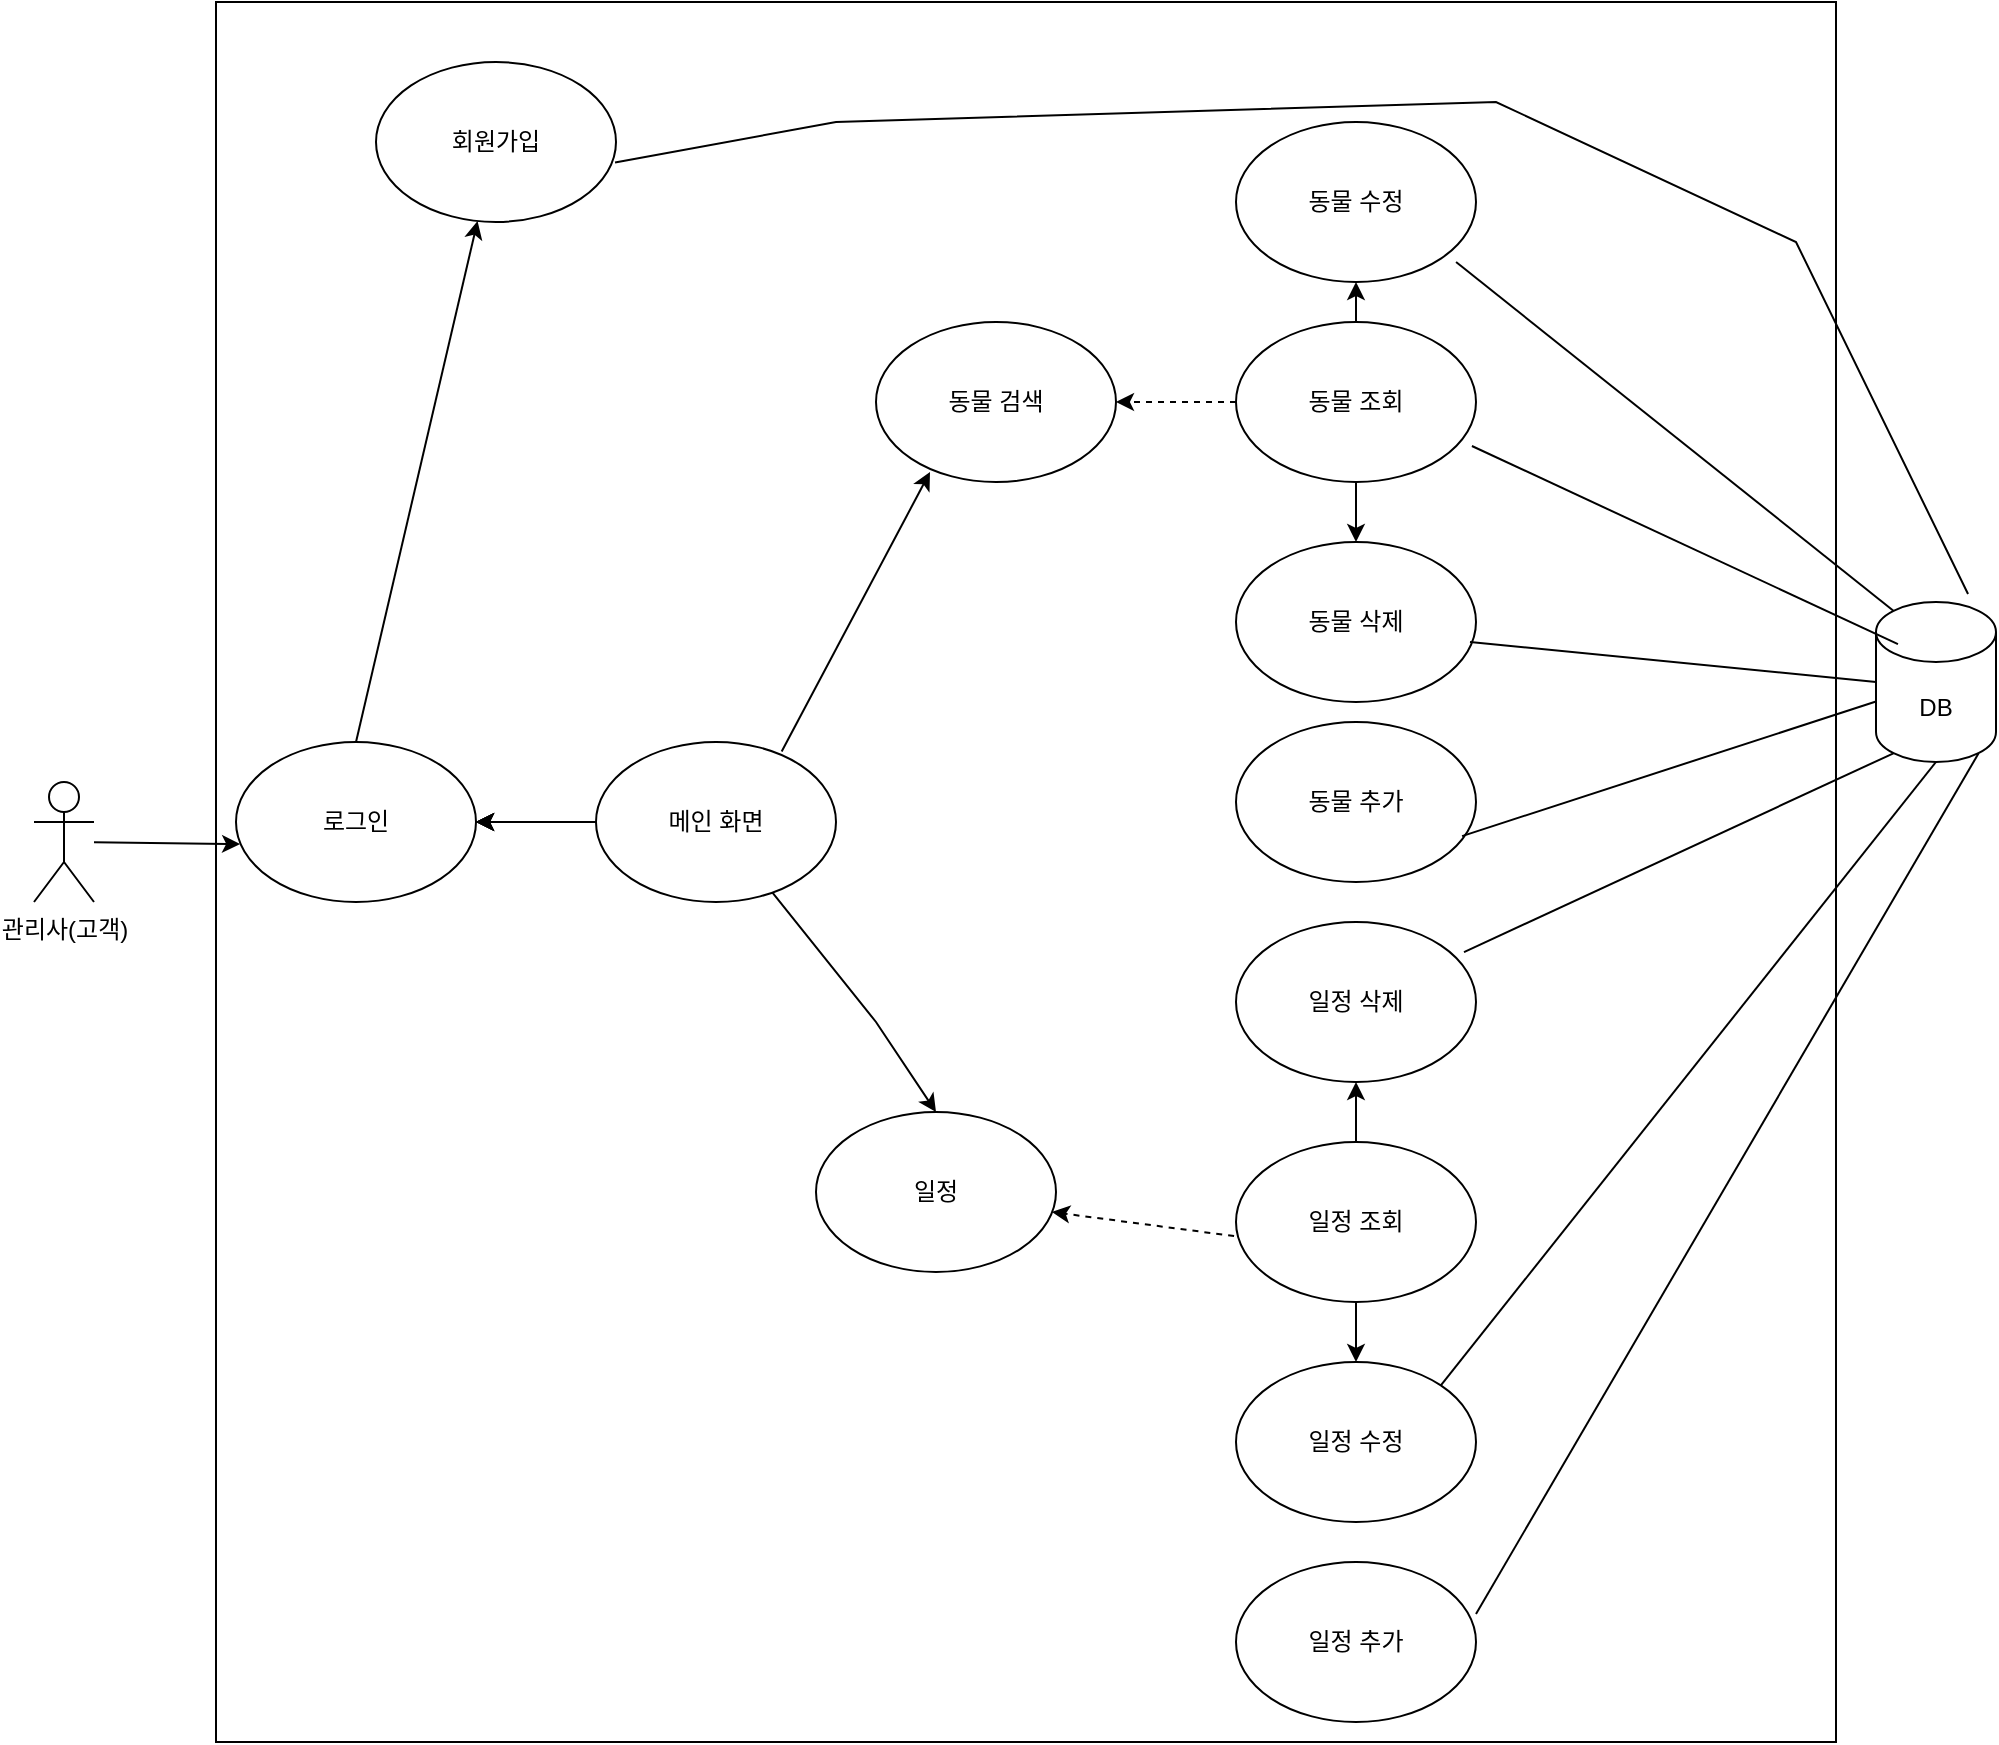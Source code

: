<mxfile version="21.5.2" type="github">
  <diagram name="페이지-1" id="3Yxz9XbYyut2fMerR067">
    <mxGraphModel dx="1687" dy="1078" grid="1" gridSize="10" guides="1" tooltips="1" connect="1" arrows="1" fold="1" page="1" pageScale="1" pageWidth="827" pageHeight="1169" math="0" shadow="0">
      <root>
        <mxCell id="0" />
        <mxCell id="1" parent="0" />
        <mxCell id="WbnAJhemSLz9NUUlBfmg-1" value="관리사(고객)" style="shape=umlActor;verticalLabelPosition=bottom;verticalAlign=top;html=1;outlineConnect=0;" parent="1" vertex="1">
          <mxGeometry x="59" y="420" width="30" height="60" as="geometry" />
        </mxCell>
        <mxCell id="WbnAJhemSLz9NUUlBfmg-2" value="회원가입" style="ellipse;whiteSpace=wrap;html=1;" parent="1" vertex="1">
          <mxGeometry x="230" y="60" width="120" height="80" as="geometry" />
        </mxCell>
        <mxCell id="WbnAJhemSLz9NUUlBfmg-3" value="로그인" style="ellipse;whiteSpace=wrap;html=1;" parent="1" vertex="1">
          <mxGeometry x="160" y="400" width="120" height="80" as="geometry" />
        </mxCell>
        <mxCell id="WbnAJhemSLz9NUUlBfmg-17" value="" style="edgeStyle=orthogonalEdgeStyle;rounded=0;orthogonalLoop=1;jettySize=auto;html=1;" parent="1" source="WbnAJhemSLz9NUUlBfmg-4" target="WbnAJhemSLz9NUUlBfmg-3" edge="1">
          <mxGeometry relative="1" as="geometry" />
        </mxCell>
        <mxCell id="Ro1R8XfLLDq5xu-r5UoW-8" value="" style="edgeStyle=orthogonalEdgeStyle;rounded=0;orthogonalLoop=1;jettySize=auto;html=1;" parent="1" source="WbnAJhemSLz9NUUlBfmg-4" target="WbnAJhemSLz9NUUlBfmg-3" edge="1">
          <mxGeometry relative="1" as="geometry" />
        </mxCell>
        <mxCell id="Ro1R8XfLLDq5xu-r5UoW-9" value="" style="edgeStyle=orthogonalEdgeStyle;rounded=0;orthogonalLoop=1;jettySize=auto;html=1;" parent="1" source="WbnAJhemSLz9NUUlBfmg-4" target="WbnAJhemSLz9NUUlBfmg-3" edge="1">
          <mxGeometry relative="1" as="geometry" />
        </mxCell>
        <mxCell id="Ro1R8XfLLDq5xu-r5UoW-10" value="" style="edgeStyle=orthogonalEdgeStyle;rounded=0;orthogonalLoop=1;jettySize=auto;html=1;" parent="1" source="WbnAJhemSLz9NUUlBfmg-4" target="WbnAJhemSLz9NUUlBfmg-3" edge="1">
          <mxGeometry relative="1" as="geometry" />
        </mxCell>
        <mxCell id="WbnAJhemSLz9NUUlBfmg-4" value="메인 화면" style="ellipse;whiteSpace=wrap;html=1;" parent="1" vertex="1">
          <mxGeometry x="340" y="400" width="120" height="80" as="geometry" />
        </mxCell>
        <mxCell id="WbnAJhemSLz9NUUlBfmg-5" value="동물 검색" style="ellipse;whiteSpace=wrap;html=1;" parent="1" vertex="1">
          <mxGeometry x="480" y="190" width="120" height="80" as="geometry" />
        </mxCell>
        <mxCell id="WbnAJhemSLz9NUUlBfmg-6" value="일정" style="ellipse;whiteSpace=wrap;html=1;" parent="1" vertex="1">
          <mxGeometry x="450" y="585" width="120" height="80" as="geometry" />
        </mxCell>
        <mxCell id="WbnAJhemSLz9NUUlBfmg-7" value="동물 추가" style="ellipse;whiteSpace=wrap;html=1;" parent="1" vertex="1">
          <mxGeometry x="660" y="390" width="120" height="80" as="geometry" />
        </mxCell>
        <mxCell id="WbnAJhemSLz9NUUlBfmg-8" value="동물 수정" style="ellipse;whiteSpace=wrap;html=1;" parent="1" vertex="1">
          <mxGeometry x="660" y="90" width="120" height="80" as="geometry" />
        </mxCell>
        <mxCell id="WbnAJhemSLz9NUUlBfmg-9" value="동물 삭제" style="ellipse;whiteSpace=wrap;html=1;" parent="1" vertex="1">
          <mxGeometry x="660" y="300" width="120" height="80" as="geometry" />
        </mxCell>
        <mxCell id="WbnAJhemSLz9NUUlBfmg-10" value="일정 삭제" style="ellipse;whiteSpace=wrap;html=1;" parent="1" vertex="1">
          <mxGeometry x="660" y="490" width="120" height="80" as="geometry" />
        </mxCell>
        <mxCell id="WbnAJhemSLz9NUUlBfmg-11" value="" style="endArrow=classic;html=1;rounded=0;entryX=0.017;entryY=0.638;entryDx=0;entryDy=0;entryPerimeter=0;" parent="1" source="WbnAJhemSLz9NUUlBfmg-1" target="WbnAJhemSLz9NUUlBfmg-3" edge="1">
          <mxGeometry width="50" height="50" relative="1" as="geometry">
            <mxPoint x="390" y="490" as="sourcePoint" />
            <mxPoint x="480" y="490" as="targetPoint" />
          </mxGeometry>
        </mxCell>
        <mxCell id="WbnAJhemSLz9NUUlBfmg-16" value="" style="endArrow=classic;html=1;rounded=0;exitX=0.5;exitY=0;exitDx=0;exitDy=0;" parent="1" source="WbnAJhemSLz9NUUlBfmg-3" target="WbnAJhemSLz9NUUlBfmg-2" edge="1">
          <mxGeometry width="50" height="50" relative="1" as="geometry">
            <mxPoint x="390" y="490" as="sourcePoint" />
            <mxPoint x="440" y="440" as="targetPoint" />
          </mxGeometry>
        </mxCell>
        <mxCell id="WbnAJhemSLz9NUUlBfmg-18" value="" style="endArrow=classic;html=1;rounded=0;entryX=0.5;entryY=0;entryDx=0;entryDy=0;" parent="1" source="WbnAJhemSLz9NUUlBfmg-4" target="WbnAJhemSLz9NUUlBfmg-6" edge="1">
          <mxGeometry width="50" height="50" relative="1" as="geometry">
            <mxPoint x="470" y="450" as="sourcePoint" />
            <mxPoint x="520" y="400" as="targetPoint" />
            <Array as="points">
              <mxPoint x="480" y="540" />
            </Array>
          </mxGeometry>
        </mxCell>
        <mxCell id="WbnAJhemSLz9NUUlBfmg-19" value="" style="endArrow=classic;html=1;rounded=0;entryX=0.225;entryY=0.938;entryDx=0;entryDy=0;entryPerimeter=0;" parent="1" target="WbnAJhemSLz9NUUlBfmg-5" edge="1">
          <mxGeometry width="50" height="50" relative="1" as="geometry">
            <mxPoint x="432.836" y="404.712" as="sourcePoint" />
            <mxPoint x="480" y="350" as="targetPoint" />
          </mxGeometry>
        </mxCell>
        <mxCell id="WbnAJhemSLz9NUUlBfmg-21" value="DB" style="shape=cylinder3;whiteSpace=wrap;html=1;boundedLbl=1;backgroundOutline=1;size=15;" parent="1" vertex="1">
          <mxGeometry x="980" y="330" width="60" height="80" as="geometry" />
        </mxCell>
        <mxCell id="WbnAJhemSLz9NUUlBfmg-24" value="" style="endArrow=none;html=1;rounded=0;exitX=0.975;exitY=0.625;exitDx=0;exitDy=0;exitPerimeter=0;entryX=0;entryY=0.5;entryDx=0;entryDy=0;entryPerimeter=0;" parent="1" source="WbnAJhemSLz9NUUlBfmg-9" target="WbnAJhemSLz9NUUlBfmg-21" edge="1">
          <mxGeometry width="50" height="50" relative="1" as="geometry">
            <mxPoint x="810" y="410" as="sourcePoint" />
            <mxPoint x="890" y="400" as="targetPoint" />
          </mxGeometry>
        </mxCell>
        <mxCell id="WbnAJhemSLz9NUUlBfmg-25" value="" style="endArrow=none;html=1;rounded=0;entryX=0.917;entryY=0.875;entryDx=0;entryDy=0;entryPerimeter=0;exitX=0.145;exitY=0;exitDx=0;exitDy=4.35;exitPerimeter=0;" parent="1" source="WbnAJhemSLz9NUUlBfmg-21" target="WbnAJhemSLz9NUUlBfmg-8" edge="1">
          <mxGeometry width="50" height="50" relative="1" as="geometry">
            <mxPoint x="920" y="350" as="sourcePoint" />
            <mxPoint x="970" y="300" as="targetPoint" />
          </mxGeometry>
        </mxCell>
        <mxCell id="WbnAJhemSLz9NUUlBfmg-26" value="" style="endArrow=none;html=1;rounded=0;entryX=0.942;entryY=0.713;entryDx=0;entryDy=0;entryPerimeter=0;" parent="1" source="WbnAJhemSLz9NUUlBfmg-21" target="WbnAJhemSLz9NUUlBfmg-7" edge="1">
          <mxGeometry width="50" height="50" relative="1" as="geometry">
            <mxPoint x="910" y="360" as="sourcePoint" />
            <mxPoint x="890" y="300" as="targetPoint" />
          </mxGeometry>
        </mxCell>
        <mxCell id="WbnAJhemSLz9NUUlBfmg-27" value="" style="endArrow=none;html=1;rounded=0;entryX=0.145;entryY=1;entryDx=0;entryDy=-4.35;entryPerimeter=0;exitX=0.95;exitY=0.188;exitDx=0;exitDy=0;exitPerimeter=0;" parent="1" source="WbnAJhemSLz9NUUlBfmg-10" target="WbnAJhemSLz9NUUlBfmg-21" edge="1">
          <mxGeometry width="50" height="50" relative="1" as="geometry">
            <mxPoint x="880" y="450" as="sourcePoint" />
            <mxPoint x="930" y="400" as="targetPoint" />
          </mxGeometry>
        </mxCell>
        <mxCell id="WbnAJhemSLz9NUUlBfmg-28" value="일정 수정" style="ellipse;whiteSpace=wrap;html=1;" parent="1" vertex="1">
          <mxGeometry x="660" y="710" width="120" height="80" as="geometry" />
        </mxCell>
        <mxCell id="WbnAJhemSLz9NUUlBfmg-30" value="일정 추가" style="ellipse;whiteSpace=wrap;html=1;" parent="1" vertex="1">
          <mxGeometry x="660" y="810" width="120" height="80" as="geometry" />
        </mxCell>
        <mxCell id="WbnAJhemSLz9NUUlBfmg-31" value="" style="endArrow=none;html=1;rounded=0;entryX=0.855;entryY=1;entryDx=0;entryDy=-4.35;entryPerimeter=0;exitX=1;exitY=0.325;exitDx=0;exitDy=0;exitPerimeter=0;" parent="1" source="WbnAJhemSLz9NUUlBfmg-30" target="WbnAJhemSLz9NUUlBfmg-21" edge="1">
          <mxGeometry width="50" height="50" relative="1" as="geometry">
            <mxPoint x="960" y="510" as="sourcePoint" />
            <mxPoint x="1010" y="460" as="targetPoint" />
          </mxGeometry>
        </mxCell>
        <mxCell id="WbnAJhemSLz9NUUlBfmg-32" value="" style="endArrow=none;html=1;rounded=0;entryX=0.767;entryY=-0.05;entryDx=0;entryDy=0;entryPerimeter=0;exitX=0.996;exitY=0.628;exitDx=0;exitDy=0;exitPerimeter=0;" parent="1" source="WbnAJhemSLz9NUUlBfmg-2" target="WbnAJhemSLz9NUUlBfmg-21" edge="1">
          <mxGeometry width="50" height="50" relative="1" as="geometry">
            <mxPoint x="760" y="250" as="sourcePoint" />
            <mxPoint x="810" y="200" as="targetPoint" />
            <Array as="points">
              <mxPoint x="460" y="90" />
              <mxPoint x="790" y="80" />
              <mxPoint x="940" y="150" />
            </Array>
          </mxGeometry>
        </mxCell>
        <mxCell id="WbnAJhemSLz9NUUlBfmg-34" value="동물 조회" style="ellipse;whiteSpace=wrap;html=1;" parent="1" vertex="1">
          <mxGeometry x="660" y="190" width="120" height="80" as="geometry" />
        </mxCell>
        <mxCell id="WbnAJhemSLz9NUUlBfmg-35" value="" style="endArrow=none;html=1;rounded=0;entryX=0.183;entryY=0.263;entryDx=0;entryDy=0;entryPerimeter=0;exitX=0.983;exitY=0.775;exitDx=0;exitDy=0;exitPerimeter=0;" parent="1" source="WbnAJhemSLz9NUUlBfmg-34" target="WbnAJhemSLz9NUUlBfmg-21" edge="1">
          <mxGeometry width="50" height="50" relative="1" as="geometry">
            <mxPoint x="800" y="340" as="sourcePoint" />
            <mxPoint x="850" y="290" as="targetPoint" />
          </mxGeometry>
        </mxCell>
        <mxCell id="WbnAJhemSLz9NUUlBfmg-37" value="일정 조회" style="ellipse;whiteSpace=wrap;html=1;" parent="1" vertex="1">
          <mxGeometry x="660" y="600" width="120" height="80" as="geometry" />
        </mxCell>
        <mxCell id="WbnAJhemSLz9NUUlBfmg-38" value="" style="endArrow=classic;html=1;rounded=0;exitX=0;exitY=0.5;exitDx=0;exitDy=0;entryX=1;entryY=0.5;entryDx=0;entryDy=0;dashed=1;" parent="1" source="WbnAJhemSLz9NUUlBfmg-34" target="WbnAJhemSLz9NUUlBfmg-5" edge="1">
          <mxGeometry width="50" height="50" relative="1" as="geometry">
            <mxPoint x="610" y="210" as="sourcePoint" />
            <mxPoint x="660" y="160" as="targetPoint" />
          </mxGeometry>
        </mxCell>
        <mxCell id="WbnAJhemSLz9NUUlBfmg-39" value="" style="endArrow=classic;html=1;rounded=0;exitX=-0.008;exitY=0.588;exitDx=0;exitDy=0;exitPerimeter=0;entryX=0.983;entryY=0.625;entryDx=0;entryDy=0;entryPerimeter=0;dashed=1;" parent="1" source="WbnAJhemSLz9NUUlBfmg-37" target="WbnAJhemSLz9NUUlBfmg-6" edge="1">
          <mxGeometry width="50" height="50" relative="1" as="geometry">
            <mxPoint x="620" y="590" as="sourcePoint" />
            <mxPoint x="670" y="540" as="targetPoint" />
          </mxGeometry>
        </mxCell>
        <mxCell id="WbnAJhemSLz9NUUlBfmg-41" value="" style="endArrow=classic;html=1;rounded=0;exitX=0.5;exitY=0;exitDx=0;exitDy=0;" parent="1" source="WbnAJhemSLz9NUUlBfmg-34" target="WbnAJhemSLz9NUUlBfmg-8" edge="1">
          <mxGeometry width="50" height="50" relative="1" as="geometry">
            <mxPoint x="720" y="180" as="sourcePoint" />
            <mxPoint x="770" y="150" as="targetPoint" />
          </mxGeometry>
        </mxCell>
        <mxCell id="WbnAJhemSLz9NUUlBfmg-43" value="" style="endArrow=classic;html=1;rounded=0;exitX=0.5;exitY=1;exitDx=0;exitDy=0;entryX=0.5;entryY=0;entryDx=0;entryDy=0;" parent="1" source="WbnAJhemSLz9NUUlBfmg-34" target="WbnAJhemSLz9NUUlBfmg-9" edge="1">
          <mxGeometry width="50" height="50" relative="1" as="geometry">
            <mxPoint x="780" y="330" as="sourcePoint" />
            <mxPoint x="830" y="280" as="targetPoint" />
          </mxGeometry>
        </mxCell>
        <mxCell id="WbnAJhemSLz9NUUlBfmg-45" value="" style="endArrow=classic;html=1;rounded=0;exitX=0.5;exitY=0;exitDx=0;exitDy=0;entryX=0.5;entryY=1;entryDx=0;entryDy=0;" parent="1" source="WbnAJhemSLz9NUUlBfmg-37" target="WbnAJhemSLz9NUUlBfmg-10" edge="1">
          <mxGeometry width="50" height="50" relative="1" as="geometry">
            <mxPoint x="720" y="580" as="sourcePoint" />
            <mxPoint x="770" y="530" as="targetPoint" />
          </mxGeometry>
        </mxCell>
        <mxCell id="WbnAJhemSLz9NUUlBfmg-46" value="" style="endArrow=classic;html=1;rounded=0;exitX=0.5;exitY=1;exitDx=0;exitDy=0;" parent="1" source="WbnAJhemSLz9NUUlBfmg-37" target="WbnAJhemSLz9NUUlBfmg-28" edge="1">
          <mxGeometry width="50" height="50" relative="1" as="geometry">
            <mxPoint x="730" y="690" as="sourcePoint" />
            <mxPoint x="780" y="640" as="targetPoint" />
          </mxGeometry>
        </mxCell>
        <mxCell id="Ro1R8XfLLDq5xu-r5UoW-6" value="" style="rounded=0;whiteSpace=wrap;html=1;gradientColor=default;fillColor=none;strokeColor=default;" parent="1" vertex="1">
          <mxGeometry x="150" y="30" width="810" height="870" as="geometry" />
        </mxCell>
        <mxCell id="Ro1R8XfLLDq5xu-r5UoW-12" value="" style="endArrow=none;html=1;rounded=0;entryX=0.5;entryY=1;entryDx=0;entryDy=0;entryPerimeter=0;exitX=1;exitY=0;exitDx=0;exitDy=0;" parent="1" source="WbnAJhemSLz9NUUlBfmg-28" target="WbnAJhemSLz9NUUlBfmg-21" edge="1">
          <mxGeometry width="50" height="50" relative="1" as="geometry">
            <mxPoint x="840" y="540" as="sourcePoint" />
            <mxPoint x="890" y="490" as="targetPoint" />
          </mxGeometry>
        </mxCell>
      </root>
    </mxGraphModel>
  </diagram>
</mxfile>
